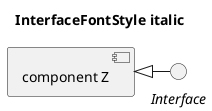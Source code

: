 @startuml
'!include ../../../plantuml-styles/plantuml-ae-skinparam-ex.iuml

skinparam InterfaceFontStyle italic

title InterfaceFontStyle italic


component "component Z" as z

interface Interface

z <|- Interface

@enduml